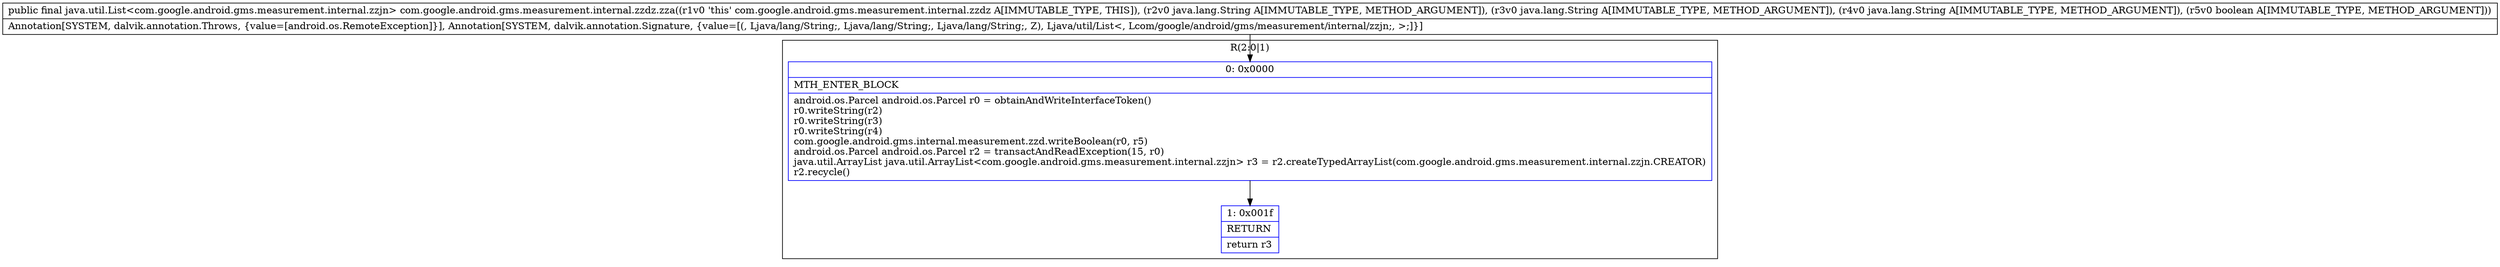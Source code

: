 digraph "CFG forcom.google.android.gms.measurement.internal.zzdz.zza(Ljava\/lang\/String;Ljava\/lang\/String;Ljava\/lang\/String;Z)Ljava\/util\/List;" {
subgraph cluster_Region_984139655 {
label = "R(2:0|1)";
node [shape=record,color=blue];
Node_0 [shape=record,label="{0\:\ 0x0000|MTH_ENTER_BLOCK\l|android.os.Parcel android.os.Parcel r0 = obtainAndWriteInterfaceToken()\lr0.writeString(r2)\lr0.writeString(r3)\lr0.writeString(r4)\lcom.google.android.gms.internal.measurement.zzd.writeBoolean(r0, r5)\landroid.os.Parcel android.os.Parcel r2 = transactAndReadException(15, r0)\ljava.util.ArrayList java.util.ArrayList\<com.google.android.gms.measurement.internal.zzjn\> r3 = r2.createTypedArrayList(com.google.android.gms.measurement.internal.zzjn.CREATOR)\lr2.recycle()\l}"];
Node_1 [shape=record,label="{1\:\ 0x001f|RETURN\l|return r3\l}"];
}
MethodNode[shape=record,label="{public final java.util.List\<com.google.android.gms.measurement.internal.zzjn\> com.google.android.gms.measurement.internal.zzdz.zza((r1v0 'this' com.google.android.gms.measurement.internal.zzdz A[IMMUTABLE_TYPE, THIS]), (r2v0 java.lang.String A[IMMUTABLE_TYPE, METHOD_ARGUMENT]), (r3v0 java.lang.String A[IMMUTABLE_TYPE, METHOD_ARGUMENT]), (r4v0 java.lang.String A[IMMUTABLE_TYPE, METHOD_ARGUMENT]), (r5v0 boolean A[IMMUTABLE_TYPE, METHOD_ARGUMENT]))  | Annotation[SYSTEM, dalvik.annotation.Throws, \{value=[android.os.RemoteException]\}], Annotation[SYSTEM, dalvik.annotation.Signature, \{value=[(, Ljava\/lang\/String;, Ljava\/lang\/String;, Ljava\/lang\/String;, Z), Ljava\/util\/List\<, Lcom\/google\/android\/gms\/measurement\/internal\/zzjn;, \>;]\}]\l}"];
MethodNode -> Node_0;
Node_0 -> Node_1;
}

